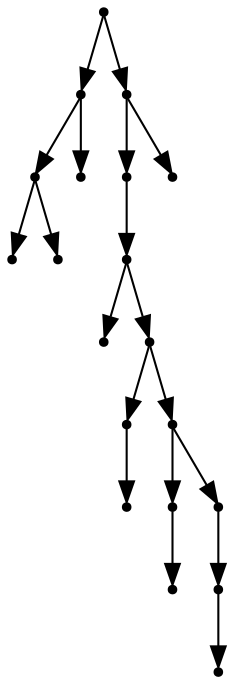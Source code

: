 digraph {
  19 [shape=point];
  4 [shape=point];
  2 [shape=point];
  0 [shape=point];
  1 [shape=point];
  3 [shape=point];
  18 [shape=point];
  16 [shape=point];
  15 [shape=point];
  5 [shape=point];
  14 [shape=point];
  7 [shape=point];
  6 [shape=point];
  13 [shape=point];
  9 [shape=point];
  8 [shape=point];
  12 [shape=point];
  11 [shape=point];
  10 [shape=point];
  17 [shape=point];
19 -> 4;
4 -> 2;
2 -> 0;
2 -> 1;
4 -> 3;
19 -> 18;
18 -> 16;
16 -> 15;
15 -> 5;
15 -> 14;
14 -> 7;
7 -> 6;
14 -> 13;
13 -> 9;
9 -> 8;
13 -> 12;
12 -> 11;
11 -> 10;
18 -> 17;
}
